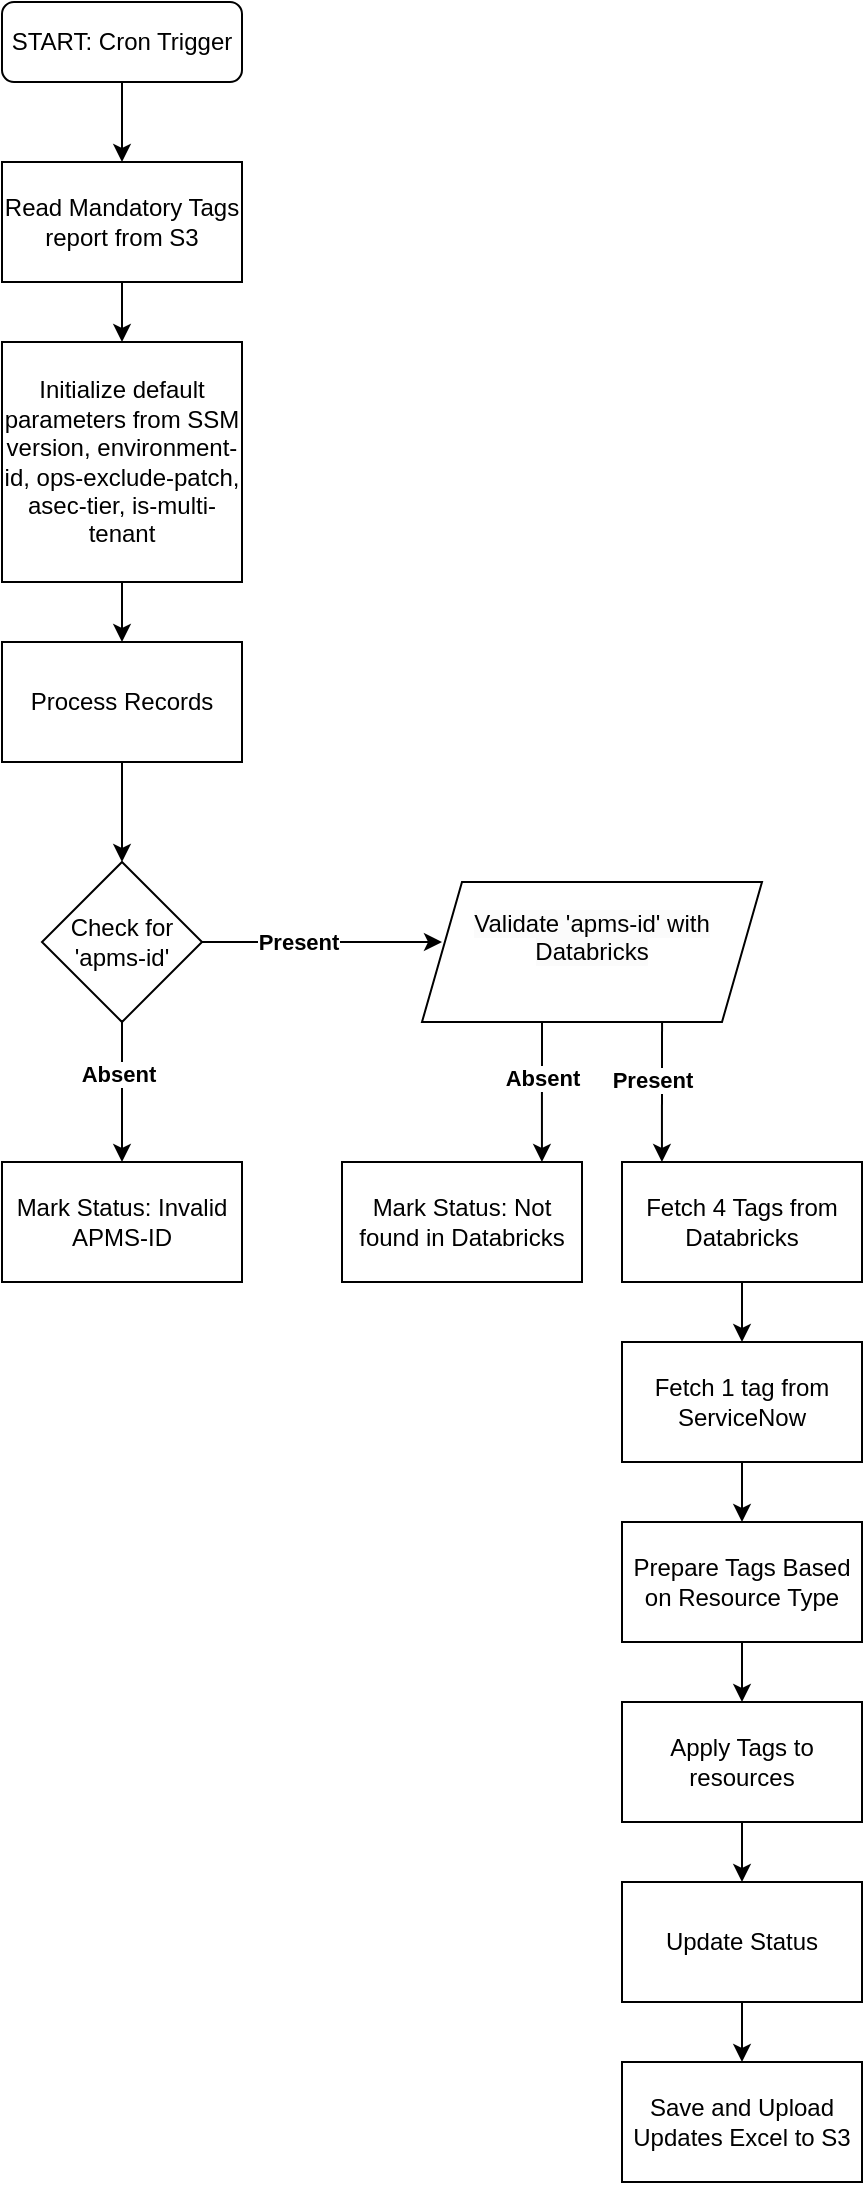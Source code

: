 <mxfile version="22.1.3" type="github">
  <diagram id="C5RBs43oDa-KdzZeNtuy" name="Page-1">
    <mxGraphModel dx="624" dy="360" grid="1" gridSize="10" guides="1" tooltips="1" connect="1" arrows="1" fold="1" page="1" pageScale="1" pageWidth="827" pageHeight="1169" math="0" shadow="0">
      <root>
        <mxCell id="WIyWlLk6GJQsqaUBKTNV-0" />
        <mxCell id="WIyWlLk6GJQsqaUBKTNV-1" parent="WIyWlLk6GJQsqaUBKTNV-0" />
        <mxCell id="WIyWlLk6GJQsqaUBKTNV-3" value="START: Cron Trigger" style="rounded=1;whiteSpace=wrap;html=1;fontSize=12;glass=0;strokeWidth=1;shadow=0;" parent="WIyWlLk6GJQsqaUBKTNV-1" vertex="1">
          <mxGeometry x="160" y="30" width="120" height="40" as="geometry" />
        </mxCell>
        <mxCell id="vS0Cv95S3XLEK29BiT8i-2" value="" style="endArrow=classic;html=1;rounded=0;exitX=0.5;exitY=1;exitDx=0;exitDy=0;entryX=0.5;entryY=0;entryDx=0;entryDy=0;" edge="1" parent="WIyWlLk6GJQsqaUBKTNV-1" source="vS0Cv95S3XLEK29BiT8i-0" target="vS0Cv95S3XLEK29BiT8i-5">
          <mxGeometry width="50" height="50" relative="1" as="geometry">
            <mxPoint x="220" y="130" as="sourcePoint" />
            <mxPoint x="220" y="180" as="targetPoint" />
          </mxGeometry>
        </mxCell>
        <mxCell id="vS0Cv95S3XLEK29BiT8i-52" value="" style="edgeStyle=orthogonalEdgeStyle;rounded=0;orthogonalLoop=1;jettySize=auto;html=1;" edge="1" parent="WIyWlLk6GJQsqaUBKTNV-1" source="vS0Cv95S3XLEK29BiT8i-5" target="vS0Cv95S3XLEK29BiT8i-9">
          <mxGeometry relative="1" as="geometry" />
        </mxCell>
        <mxCell id="vS0Cv95S3XLEK29BiT8i-5" value="Initialize default parameters from SSM&lt;br&gt;version, environment-id, ops-exclude-patch, asec-tier, is-multi-tenant" style="rounded=0;whiteSpace=wrap;html=1;" vertex="1" parent="WIyWlLk6GJQsqaUBKTNV-1">
          <mxGeometry x="160" y="200" width="120" height="120" as="geometry" />
        </mxCell>
        <mxCell id="vS0Cv95S3XLEK29BiT8i-6" value="" style="endArrow=classic;html=1;rounded=0;exitX=0.5;exitY=1;exitDx=0;exitDy=0;" edge="1" parent="WIyWlLk6GJQsqaUBKTNV-1" source="WIyWlLk6GJQsqaUBKTNV-3" target="vS0Cv95S3XLEK29BiT8i-0">
          <mxGeometry width="50" height="50" relative="1" as="geometry">
            <mxPoint x="220" y="120" as="sourcePoint" />
            <mxPoint x="220" y="180" as="targetPoint" />
          </mxGeometry>
        </mxCell>
        <mxCell id="vS0Cv95S3XLEK29BiT8i-0" value="Read Mandatory Tags report from S3" style="rounded=0;whiteSpace=wrap;html=1;" vertex="1" parent="WIyWlLk6GJQsqaUBKTNV-1">
          <mxGeometry x="160" y="110" width="120" height="60" as="geometry" />
        </mxCell>
        <mxCell id="vS0Cv95S3XLEK29BiT8i-9" value="Process Records" style="rounded=0;whiteSpace=wrap;html=1;" vertex="1" parent="WIyWlLk6GJQsqaUBKTNV-1">
          <mxGeometry x="160" y="350" width="120" height="60" as="geometry" />
        </mxCell>
        <mxCell id="vS0Cv95S3XLEK29BiT8i-50" value="" style="edgeStyle=orthogonalEdgeStyle;rounded=0;orthogonalLoop=1;jettySize=auto;html=1;" edge="1" parent="WIyWlLk6GJQsqaUBKTNV-1" source="vS0Cv95S3XLEK29BiT8i-11" target="vS0Cv95S3XLEK29BiT8i-49">
          <mxGeometry relative="1" as="geometry" />
        </mxCell>
        <mxCell id="vS0Cv95S3XLEK29BiT8i-51" value="&lt;b&gt;Absent&lt;/b&gt;" style="edgeLabel;html=1;align=center;verticalAlign=middle;resizable=0;points=[];" vertex="1" connectable="0" parent="vS0Cv95S3XLEK29BiT8i-50">
          <mxGeometry x="-0.253" y="-2" relative="1" as="geometry">
            <mxPoint as="offset" />
          </mxGeometry>
        </mxCell>
        <mxCell id="vS0Cv95S3XLEK29BiT8i-11" value="Check for &#39;apms-id&#39;" style="rhombus;whiteSpace=wrap;html=1;" vertex="1" parent="WIyWlLk6GJQsqaUBKTNV-1">
          <mxGeometry x="180" y="460" width="80" height="80" as="geometry" />
        </mxCell>
        <mxCell id="vS0Cv95S3XLEK29BiT8i-12" value="" style="endArrow=classic;html=1;rounded=0;exitX=0.5;exitY=1;exitDx=0;exitDy=0;" edge="1" parent="WIyWlLk6GJQsqaUBKTNV-1" source="vS0Cv95S3XLEK29BiT8i-9">
          <mxGeometry width="50" height="50" relative="1" as="geometry">
            <mxPoint x="230" y="230" as="sourcePoint" />
            <mxPoint x="220" y="460.0" as="targetPoint" />
          </mxGeometry>
        </mxCell>
        <mxCell id="vS0Cv95S3XLEK29BiT8i-17" value="" style="endArrow=classic;html=1;rounded=0;exitX=1;exitY=0.5;exitDx=0;exitDy=0;entryX=0;entryY=0.5;entryDx=0;entryDy=0;" edge="1" parent="WIyWlLk6GJQsqaUBKTNV-1" source="vS0Cv95S3XLEK29BiT8i-11">
          <mxGeometry width="50" height="50" relative="1" as="geometry">
            <mxPoint x="230" y="420" as="sourcePoint" />
            <mxPoint x="380" y="500.0" as="targetPoint" />
          </mxGeometry>
        </mxCell>
        <mxCell id="vS0Cv95S3XLEK29BiT8i-20" value="&lt;b&gt;Present&lt;/b&gt;" style="edgeLabel;html=1;align=center;verticalAlign=middle;resizable=0;points=[];" vertex="1" connectable="0" parent="vS0Cv95S3XLEK29BiT8i-17">
          <mxGeometry x="-0.197" relative="1" as="geometry">
            <mxPoint as="offset" />
          </mxGeometry>
        </mxCell>
        <mxCell id="vS0Cv95S3XLEK29BiT8i-21" value="&#xa;&lt;span style=&quot;color: rgb(0, 0, 0); font-family: Helvetica; font-size: 12px; font-style: normal; font-variant-ligatures: normal; font-variant-caps: normal; font-weight: 400; letter-spacing: normal; orphans: 2; text-align: center; text-indent: 0px; text-transform: none; widows: 2; word-spacing: 0px; -webkit-text-stroke-width: 0px; background-color: rgb(251, 251, 251); text-decoration-thickness: initial; text-decoration-style: initial; text-decoration-color: initial; float: none; display: inline !important;&quot;&gt;Validate &#39;apms-id&#39; with Databricks&lt;/span&gt;&#xa;&#xa;" style="shape=parallelogram;perimeter=parallelogramPerimeter;whiteSpace=wrap;html=1;fixedSize=1;" vertex="1" parent="WIyWlLk6GJQsqaUBKTNV-1">
          <mxGeometry x="370" y="470" width="170" height="70" as="geometry" />
        </mxCell>
        <mxCell id="vS0Cv95S3XLEK29BiT8i-26" value="" style="endArrow=classic;html=1;rounded=0;entryX=0.833;entryY=0;entryDx=0;entryDy=0;entryPerimeter=0;exitX=0.706;exitY=1;exitDx=0;exitDy=0;exitPerimeter=0;" edge="1" parent="WIyWlLk6GJQsqaUBKTNV-1" source="vS0Cv95S3XLEK29BiT8i-21">
          <mxGeometry width="50" height="50" relative="1" as="geometry">
            <mxPoint x="490" y="550" as="sourcePoint" />
            <mxPoint x="489.96" y="610.0" as="targetPoint" />
          </mxGeometry>
        </mxCell>
        <mxCell id="vS0Cv95S3XLEK29BiT8i-38" value="" style="edgeStyle=orthogonalEdgeStyle;rounded=0;orthogonalLoop=1;jettySize=auto;html=1;" edge="1" parent="WIyWlLk6GJQsqaUBKTNV-1" source="vS0Cv95S3XLEK29BiT8i-28" target="vS0Cv95S3XLEK29BiT8i-37">
          <mxGeometry relative="1" as="geometry" />
        </mxCell>
        <mxCell id="vS0Cv95S3XLEK29BiT8i-28" value="Fetch 4 Tags from Databricks" style="rounded=0;whiteSpace=wrap;html=1;" vertex="1" parent="WIyWlLk6GJQsqaUBKTNV-1">
          <mxGeometry x="470" y="610" width="120" height="60" as="geometry" />
        </mxCell>
        <mxCell id="vS0Cv95S3XLEK29BiT8i-29" value="Mark Status: Not found in Databricks" style="rounded=0;whiteSpace=wrap;html=1;" vertex="1" parent="WIyWlLk6GJQsqaUBKTNV-1">
          <mxGeometry x="330" y="610" width="120" height="60" as="geometry" />
        </mxCell>
        <mxCell id="vS0Cv95S3XLEK29BiT8i-33" value="" style="endArrow=classic;html=1;rounded=0;entryX=0.833;entryY=0;entryDx=0;entryDy=0;entryPerimeter=0;exitX=0.706;exitY=1;exitDx=0;exitDy=0;exitPerimeter=0;" edge="1" parent="WIyWlLk6GJQsqaUBKTNV-1">
          <mxGeometry width="50" height="50" relative="1" as="geometry">
            <mxPoint x="430" y="540" as="sourcePoint" />
            <mxPoint x="429.96" y="610.0" as="targetPoint" />
          </mxGeometry>
        </mxCell>
        <mxCell id="vS0Cv95S3XLEK29BiT8i-34" value="&lt;b&gt;Absent&lt;/b&gt;" style="edgeLabel;html=1;align=center;verticalAlign=middle;resizable=0;points=[];" vertex="1" connectable="0" parent="vS0Cv95S3XLEK29BiT8i-33">
          <mxGeometry x="-0.197" relative="1" as="geometry">
            <mxPoint as="offset" />
          </mxGeometry>
        </mxCell>
        <mxCell id="vS0Cv95S3XLEK29BiT8i-35" value="&lt;b&gt;Present&lt;/b&gt;" style="edgeLabel;html=1;align=center;verticalAlign=middle;resizable=0;points=[];" vertex="1" connectable="0" parent="WIyWlLk6GJQsqaUBKTNV-1">
          <mxGeometry x="489.996" y="570.002" as="geometry">
            <mxPoint x="-5" y="-1" as="offset" />
          </mxGeometry>
        </mxCell>
        <mxCell id="vS0Cv95S3XLEK29BiT8i-40" value="" style="edgeStyle=orthogonalEdgeStyle;rounded=0;orthogonalLoop=1;jettySize=auto;html=1;" edge="1" parent="WIyWlLk6GJQsqaUBKTNV-1" source="vS0Cv95S3XLEK29BiT8i-37" target="vS0Cv95S3XLEK29BiT8i-39">
          <mxGeometry relative="1" as="geometry" />
        </mxCell>
        <mxCell id="vS0Cv95S3XLEK29BiT8i-37" value="Fetch 1 tag from ServiceNow" style="rounded=0;whiteSpace=wrap;html=1;" vertex="1" parent="WIyWlLk6GJQsqaUBKTNV-1">
          <mxGeometry x="470" y="700" width="120" height="60" as="geometry" />
        </mxCell>
        <mxCell id="vS0Cv95S3XLEK29BiT8i-44" value="" style="edgeStyle=orthogonalEdgeStyle;rounded=0;orthogonalLoop=1;jettySize=auto;html=1;" edge="1" parent="WIyWlLk6GJQsqaUBKTNV-1" source="vS0Cv95S3XLEK29BiT8i-39" target="vS0Cv95S3XLEK29BiT8i-41">
          <mxGeometry relative="1" as="geometry" />
        </mxCell>
        <mxCell id="vS0Cv95S3XLEK29BiT8i-39" value="Prepare Tags Based on Resource Type" style="rounded=0;whiteSpace=wrap;html=1;" vertex="1" parent="WIyWlLk6GJQsqaUBKTNV-1">
          <mxGeometry x="470" y="790" width="120" height="60" as="geometry" />
        </mxCell>
        <mxCell id="vS0Cv95S3XLEK29BiT8i-45" value="" style="edgeStyle=orthogonalEdgeStyle;rounded=0;orthogonalLoop=1;jettySize=auto;html=1;" edge="1" parent="WIyWlLk6GJQsqaUBKTNV-1" source="vS0Cv95S3XLEK29BiT8i-41" target="vS0Cv95S3XLEK29BiT8i-42">
          <mxGeometry relative="1" as="geometry" />
        </mxCell>
        <mxCell id="vS0Cv95S3XLEK29BiT8i-41" value="Apply Tags to resources" style="rounded=0;whiteSpace=wrap;html=1;" vertex="1" parent="WIyWlLk6GJQsqaUBKTNV-1">
          <mxGeometry x="470" y="880" width="120" height="60" as="geometry" />
        </mxCell>
        <mxCell id="vS0Cv95S3XLEK29BiT8i-47" value="" style="edgeStyle=orthogonalEdgeStyle;rounded=0;orthogonalLoop=1;jettySize=auto;html=1;" edge="1" parent="WIyWlLk6GJQsqaUBKTNV-1" source="vS0Cv95S3XLEK29BiT8i-42" target="vS0Cv95S3XLEK29BiT8i-43">
          <mxGeometry relative="1" as="geometry" />
        </mxCell>
        <mxCell id="vS0Cv95S3XLEK29BiT8i-42" value="Update Status" style="rounded=0;whiteSpace=wrap;html=1;" vertex="1" parent="WIyWlLk6GJQsqaUBKTNV-1">
          <mxGeometry x="470" y="970" width="120" height="60" as="geometry" />
        </mxCell>
        <mxCell id="vS0Cv95S3XLEK29BiT8i-43" value="Save and Upload Updates Excel to S3" style="rounded=0;whiteSpace=wrap;html=1;" vertex="1" parent="WIyWlLk6GJQsqaUBKTNV-1">
          <mxGeometry x="470" y="1060" width="120" height="60" as="geometry" />
        </mxCell>
        <mxCell id="vS0Cv95S3XLEK29BiT8i-49" value="Mark Status: Invalid APMS-ID" style="rounded=0;whiteSpace=wrap;html=1;" vertex="1" parent="WIyWlLk6GJQsqaUBKTNV-1">
          <mxGeometry x="160" y="610" width="120" height="60" as="geometry" />
        </mxCell>
      </root>
    </mxGraphModel>
  </diagram>
</mxfile>

